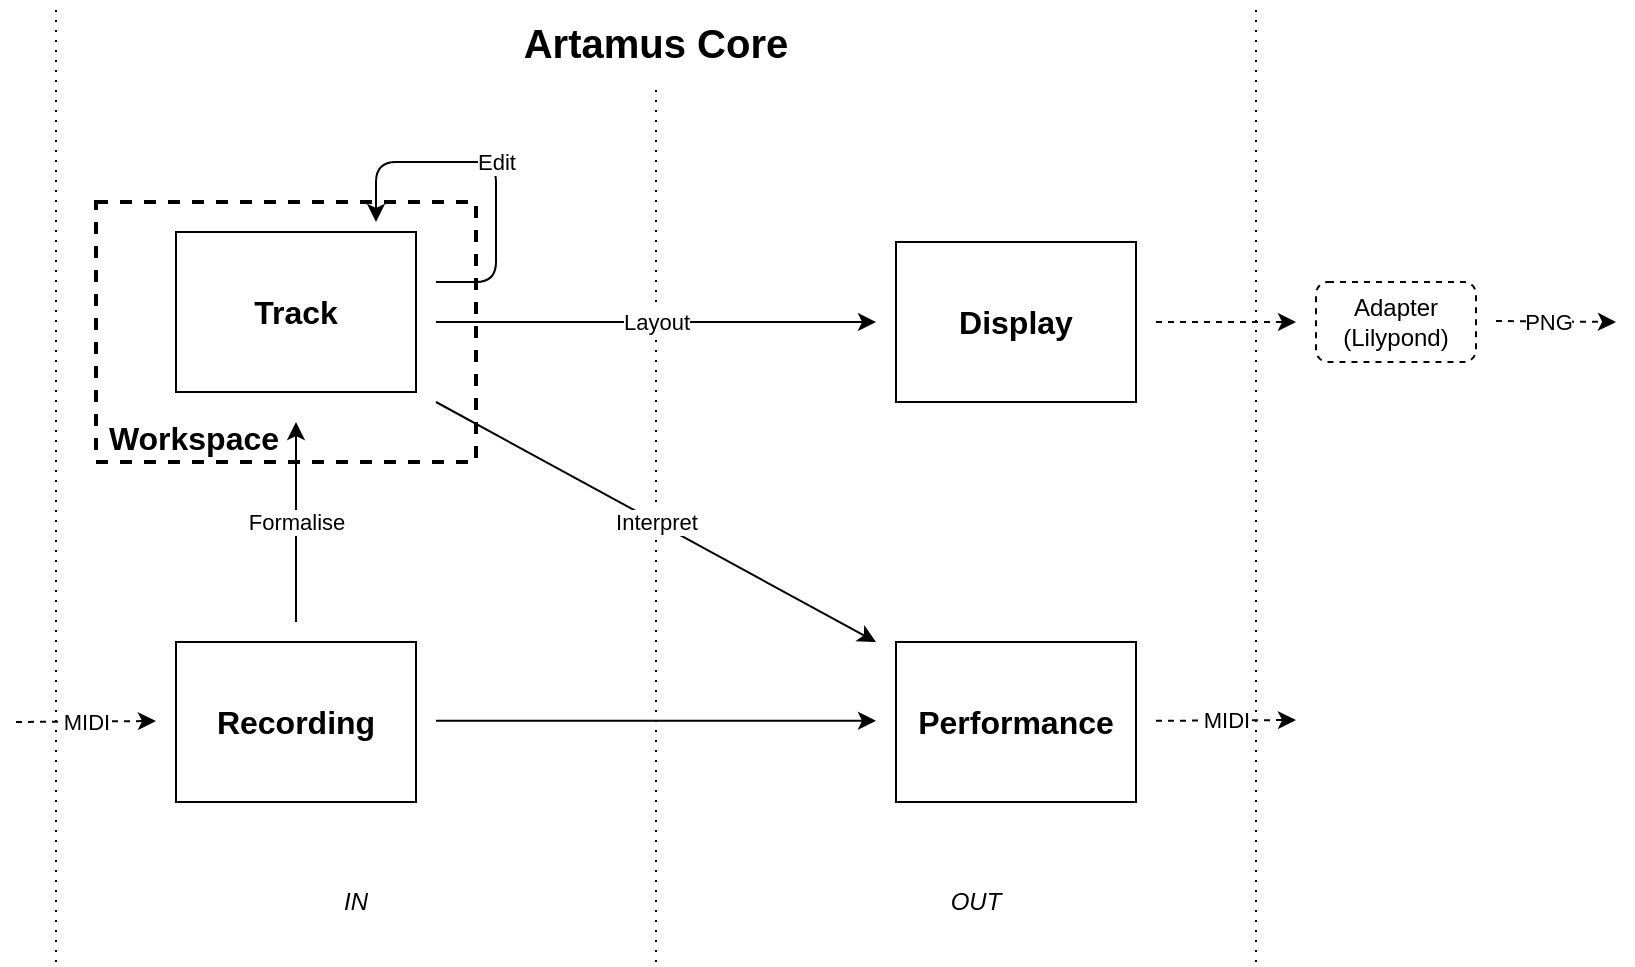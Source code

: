 <mxfile version="13.0.8"><diagram id="NayY9YuSmt9sZL-I16b4" name="Page-1"><mxGraphModel dx="1422" dy="723" grid="1" gridSize="10" guides="1" tooltips="1" connect="1" arrows="1" fold="1" page="1" pageScale="1" pageWidth="827" pageHeight="1169" math="0" shadow="0"><root><mxCell id="0"/><mxCell id="1" parent="0"/><mxCell id="v-tZ9AjH1KYoYyqmLGJH-1" value="&lt;b&gt;&lt;font style=&quot;font-size: 16px&quot;&gt;&amp;nbsp;Workspace&lt;/font&gt;&lt;/b&gt;" style="rounded=0;whiteSpace=wrap;html=1;fillColor=none;dashed=1;strokeColor=#000000;strokeWidth=2;verticalAlign=bottom;align=left;" vertex="1" parent="1"><mxGeometry x="80" y="180" width="190" height="130" as="geometry"/></mxCell><mxCell id="v-tZ9AjH1KYoYyqmLGJH-2" value="&lt;b&gt;&lt;font style=&quot;font-size: 16px&quot;&gt;Track&lt;br&gt;&lt;/font&gt;&lt;/b&gt;" style="rounded=0;whiteSpace=wrap;html=1;" vertex="1" parent="1"><mxGeometry x="120" y="195" width="120" height="80" as="geometry"/></mxCell><mxCell id="v-tZ9AjH1KYoYyqmLGJH-3" value="&lt;b&gt;&lt;font style=&quot;font-size: 16px&quot;&gt;Display&lt;br&gt;&lt;/font&gt;&lt;/b&gt;" style="rounded=0;whiteSpace=wrap;html=1;" vertex="1" parent="1"><mxGeometry x="480" y="200" width="120" height="80" as="geometry"/></mxCell><mxCell id="v-tZ9AjH1KYoYyqmLGJH-4" value="&lt;b&gt;&lt;font style=&quot;font-size: 16px&quot;&gt;Recording&lt;br&gt;&lt;/font&gt;&lt;/b&gt;" style="rounded=0;whiteSpace=wrap;html=1;" vertex="1" parent="1"><mxGeometry x="120" y="400" width="120" height="80" as="geometry"/></mxCell><mxCell id="v-tZ9AjH1KYoYyqmLGJH-5" value="&lt;b&gt;&lt;font style=&quot;font-size: 16px&quot;&gt;Performance&lt;br&gt;&lt;/font&gt;&lt;/b&gt;" style="rounded=0;whiteSpace=wrap;html=1;" vertex="1" parent="1"><mxGeometry x="480" y="400" width="120" height="80" as="geometry"/></mxCell><mxCell id="v-tZ9AjH1KYoYyqmLGJH-6" value="" style="endArrow=none;dashed=1;html=1;dashPattern=1 4;" edge="1" parent="1"><mxGeometry width="50" height="50" relative="1" as="geometry"><mxPoint x="60" y="560" as="sourcePoint"/><mxPoint x="60" y="80" as="targetPoint"/></mxGeometry></mxCell><mxCell id="v-tZ9AjH1KYoYyqmLGJH-7" value="" style="endArrow=none;dashed=1;html=1;dashPattern=1 4;" edge="1" parent="1"><mxGeometry width="50" height="50" relative="1" as="geometry"><mxPoint x="360" y="560" as="sourcePoint"/><mxPoint x="360" y="120" as="targetPoint"/></mxGeometry></mxCell><mxCell id="v-tZ9AjH1KYoYyqmLGJH-8" value="" style="endArrow=none;dashed=1;html=1;dashPattern=1 4;" edge="1" parent="1"><mxGeometry width="50" height="50" relative="1" as="geometry"><mxPoint x="660" y="560" as="sourcePoint"/><mxPoint x="660" y="80" as="targetPoint"/></mxGeometry></mxCell><mxCell id="v-tZ9AjH1KYoYyqmLGJH-9" value="&lt;i&gt;IN&lt;/i&gt;" style="text;html=1;strokeColor=none;fillColor=none;align=center;verticalAlign=middle;whiteSpace=wrap;rounded=0;" vertex="1" parent="1"><mxGeometry x="190" y="520" width="40" height="20" as="geometry"/></mxCell><mxCell id="v-tZ9AjH1KYoYyqmLGJH-10" value="&lt;i&gt;OUT&lt;br&gt;&lt;/i&gt;" style="text;html=1;strokeColor=none;fillColor=none;align=center;verticalAlign=middle;whiteSpace=wrap;rounded=0;" vertex="1" parent="1"><mxGeometry x="500" y="520" width="40" height="20" as="geometry"/></mxCell><mxCell id="v-tZ9AjH1KYoYyqmLGJH-11" value="Layout" style="endArrow=classic;html=1;" edge="1" parent="1"><mxGeometry width="50" height="50" relative="1" as="geometry"><mxPoint x="250" y="240" as="sourcePoint"/><mxPoint x="470" y="240" as="targetPoint"/><Array as="points"><mxPoint x="360" y="240"/></Array></mxGeometry></mxCell><mxCell id="v-tZ9AjH1KYoYyqmLGJH-12" value="" style="endArrow=classic;html=1;" edge="1" parent="1"><mxGeometry width="50" height="50" relative="1" as="geometry"><mxPoint x="250" y="439.41" as="sourcePoint"/><mxPoint x="470" y="439.41" as="targetPoint"/><Array as="points"><mxPoint x="360" y="439.41"/></Array></mxGeometry></mxCell><mxCell id="v-tZ9AjH1KYoYyqmLGJH-13" value="Formalise" style="endArrow=classic;html=1;" edge="1" parent="1"><mxGeometry width="50" height="50" relative="1" as="geometry"><mxPoint x="180" y="390" as="sourcePoint"/><mxPoint x="180" y="290" as="targetPoint"/></mxGeometry></mxCell><mxCell id="v-tZ9AjH1KYoYyqmLGJH-14" value="Interpret" style="endArrow=classic;html=1;" edge="1" parent="1"><mxGeometry width="50" height="50" relative="1" as="geometry"><mxPoint x="250" y="280" as="sourcePoint"/><mxPoint x="470" y="400" as="targetPoint"/></mxGeometry></mxCell><mxCell id="v-tZ9AjH1KYoYyqmLGJH-15" value="MIDI" style="endArrow=classic;html=1;dashed=1;" edge="1" parent="1"><mxGeometry width="50" height="50" relative="1" as="geometry"><mxPoint x="610" y="439.41" as="sourcePoint"/><mxPoint x="680" y="439" as="targetPoint"/></mxGeometry></mxCell><mxCell id="v-tZ9AjH1KYoYyqmLGJH-16" value="MIDI" style="endArrow=classic;html=1;dashed=1;" edge="1" parent="1"><mxGeometry width="50" height="50" relative="1" as="geometry"><mxPoint x="40" y="440" as="sourcePoint"/><mxPoint x="110" y="439.5" as="targetPoint"/></mxGeometry></mxCell><mxCell id="v-tZ9AjH1KYoYyqmLGJH-17" value="Edit" style="endArrow=classic;html=1;rounded=1;" edge="1" parent="1"><mxGeometry width="50" height="50" relative="1" as="geometry"><mxPoint x="250" y="220" as="sourcePoint"/><mxPoint x="220" y="190" as="targetPoint"/><Array as="points"><mxPoint x="280" y="220"/><mxPoint x="280" y="160"/><mxPoint x="220" y="160"/></Array></mxGeometry></mxCell><mxCell id="v-tZ9AjH1KYoYyqmLGJH-20" value="&lt;font style=&quot;font-size: 20px&quot;&gt;&lt;b&gt;Artamus Core&lt;/b&gt;&lt;/font&gt;" style="text;html=1;strokeColor=none;fillColor=none;align=center;verticalAlign=middle;whiteSpace=wrap;rounded=0;" vertex="1" parent="1"><mxGeometry x="280" y="90" width="160" height="20" as="geometry"/></mxCell><mxCell id="v-tZ9AjH1KYoYyqmLGJH-21" value="" style="endArrow=classic;html=1;strokeColor=#000000;dashed=1;" edge="1" parent="1"><mxGeometry width="50" height="50" relative="1" as="geometry"><mxPoint x="610" y="240" as="sourcePoint"/><mxPoint x="680" y="240" as="targetPoint"/></mxGeometry></mxCell><mxCell id="v-tZ9AjH1KYoYyqmLGJH-22" value="Adapter&lt;br&gt;(Lilypond)" style="rounded=1;whiteSpace=wrap;html=1;dashed=1;" vertex="1" parent="1"><mxGeometry x="690" y="220" width="80" height="40" as="geometry"/></mxCell><mxCell id="v-tZ9AjH1KYoYyqmLGJH-23" value="" style="endArrow=classic;html=1;dashed=1;strokeColor=#000000;" edge="1" parent="1"><mxGeometry width="50" height="50" relative="1" as="geometry"><mxPoint x="780" y="239.5" as="sourcePoint"/><mxPoint x="840" y="240" as="targetPoint"/></mxGeometry></mxCell><mxCell id="v-tZ9AjH1KYoYyqmLGJH-24" value="PNG" style="edgeLabel;html=1;align=center;verticalAlign=middle;resizable=0;points=[];" vertex="1" connectable="0" parent="v-tZ9AjH1KYoYyqmLGJH-23"><mxGeometry x="0.215" y="-1" relative="1" as="geometry"><mxPoint x="-11.18" y="-1" as="offset"/></mxGeometry></mxCell></root></mxGraphModel></diagram></mxfile>